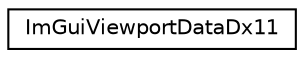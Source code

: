 digraph "Graphical Class Hierarchy"
{
 // LATEX_PDF_SIZE
  edge [fontname="Helvetica",fontsize="10",labelfontname="Helvetica",labelfontsize="10"];
  node [fontname="Helvetica",fontsize="10",shape=record];
  rankdir="LR";
  Node0 [label="ImGuiViewportDataDx11",height=0.2,width=0.4,color="black", fillcolor="white", style="filled",URL="$structImGuiViewportDataDx11.html",tooltip=" "];
}
